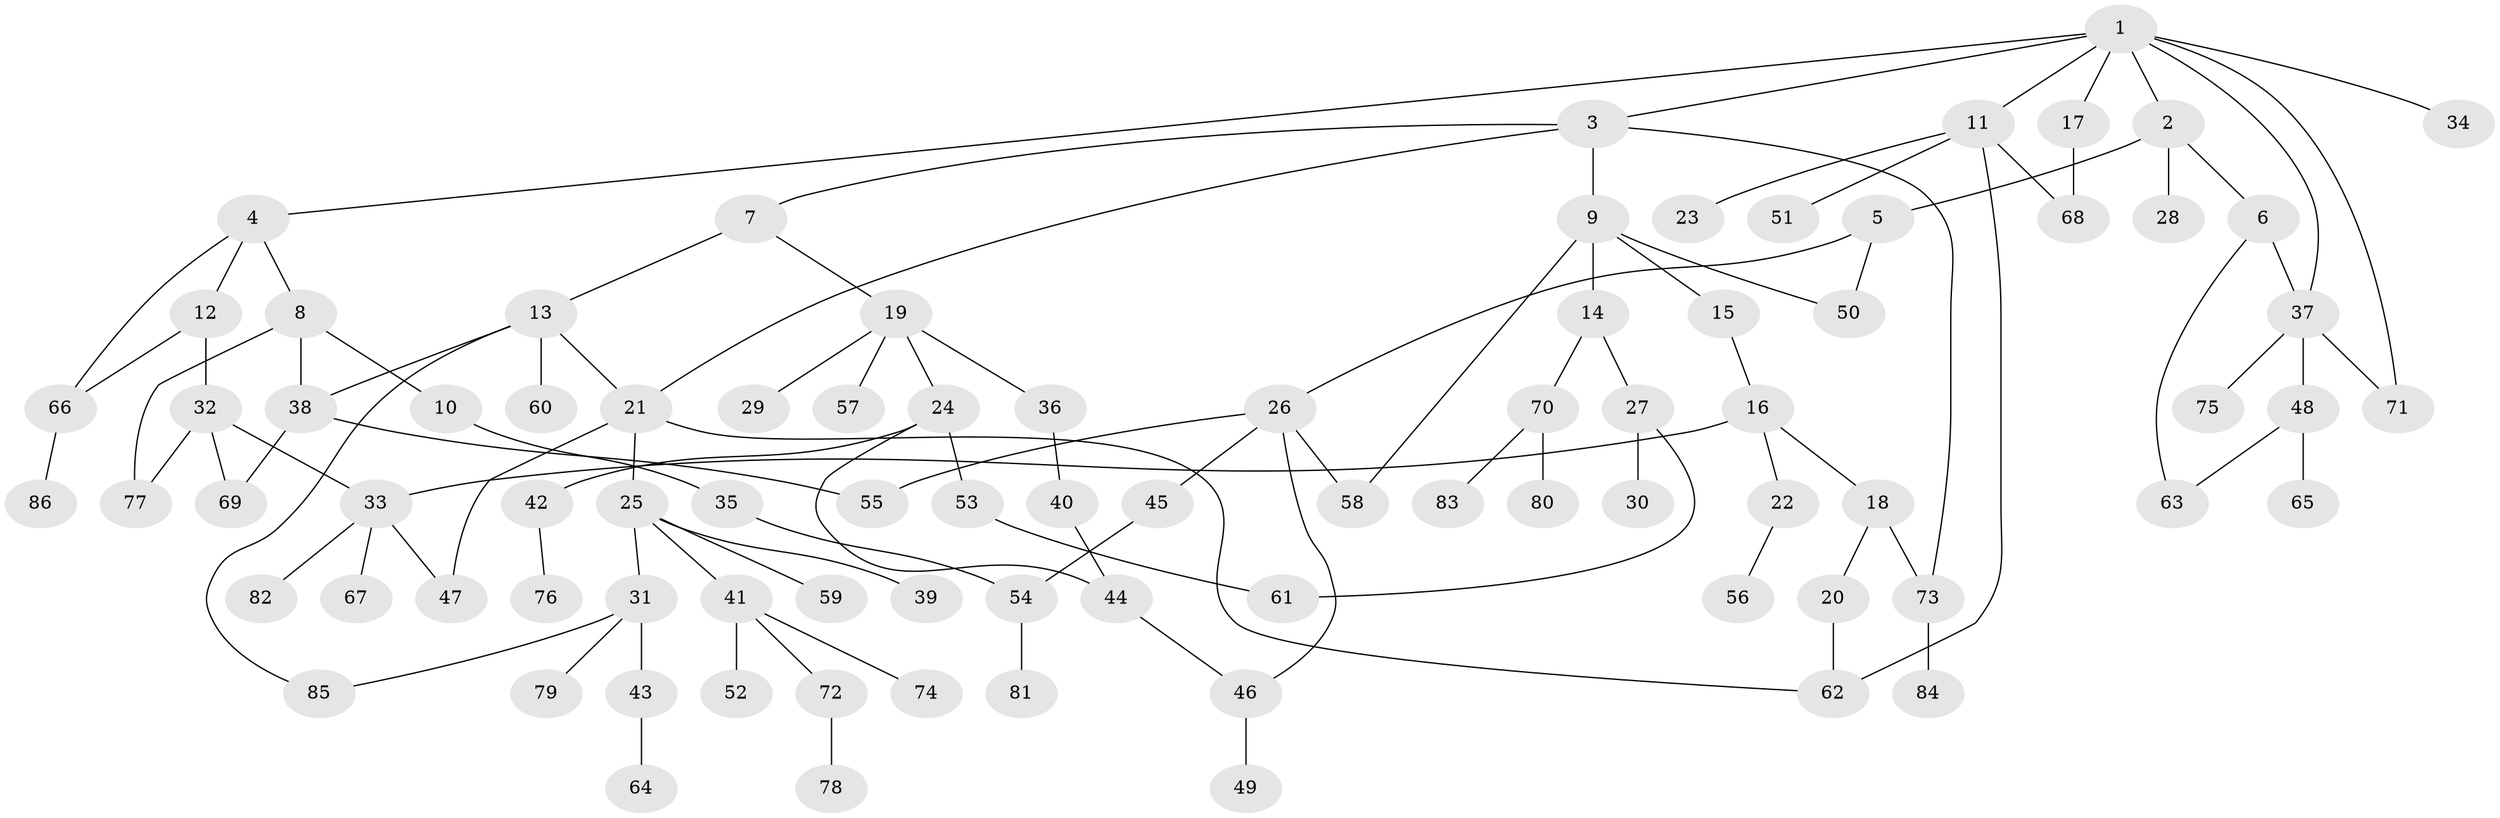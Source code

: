 // Generated by graph-tools (version 1.1) at 2025/13/03/09/25 04:13:31]
// undirected, 86 vertices, 107 edges
graph export_dot {
graph [start="1"]
  node [color=gray90,style=filled];
  1;
  2;
  3;
  4;
  5;
  6;
  7;
  8;
  9;
  10;
  11;
  12;
  13;
  14;
  15;
  16;
  17;
  18;
  19;
  20;
  21;
  22;
  23;
  24;
  25;
  26;
  27;
  28;
  29;
  30;
  31;
  32;
  33;
  34;
  35;
  36;
  37;
  38;
  39;
  40;
  41;
  42;
  43;
  44;
  45;
  46;
  47;
  48;
  49;
  50;
  51;
  52;
  53;
  54;
  55;
  56;
  57;
  58;
  59;
  60;
  61;
  62;
  63;
  64;
  65;
  66;
  67;
  68;
  69;
  70;
  71;
  72;
  73;
  74;
  75;
  76;
  77;
  78;
  79;
  80;
  81;
  82;
  83;
  84;
  85;
  86;
  1 -- 2;
  1 -- 3;
  1 -- 4;
  1 -- 11;
  1 -- 17;
  1 -- 34;
  1 -- 37;
  1 -- 71;
  2 -- 5;
  2 -- 6;
  2 -- 28;
  3 -- 7;
  3 -- 9;
  3 -- 21;
  3 -- 73;
  4 -- 8;
  4 -- 12;
  4 -- 66;
  5 -- 26;
  5 -- 50;
  6 -- 63;
  6 -- 37;
  7 -- 13;
  7 -- 19;
  8 -- 10;
  8 -- 38;
  8 -- 77;
  9 -- 14;
  9 -- 15;
  9 -- 50;
  9 -- 58;
  10 -- 35;
  11 -- 23;
  11 -- 51;
  11 -- 62;
  11 -- 68;
  12 -- 32;
  12 -- 66;
  13 -- 60;
  13 -- 85;
  13 -- 38;
  13 -- 21;
  14 -- 27;
  14 -- 70;
  15 -- 16;
  16 -- 18;
  16 -- 22;
  16 -- 33;
  17 -- 68;
  18 -- 20;
  18 -- 73;
  19 -- 24;
  19 -- 29;
  19 -- 36;
  19 -- 57;
  20 -- 62;
  21 -- 25;
  21 -- 47;
  21 -- 62;
  22 -- 56;
  24 -- 42;
  24 -- 53;
  24 -- 44;
  25 -- 31;
  25 -- 39;
  25 -- 41;
  25 -- 59;
  26 -- 45;
  26 -- 46;
  26 -- 55;
  26 -- 58;
  27 -- 30;
  27 -- 61;
  31 -- 43;
  31 -- 79;
  31 -- 85;
  32 -- 33;
  32 -- 77;
  32 -- 69;
  33 -- 67;
  33 -- 82;
  33 -- 47;
  35 -- 54;
  36 -- 40;
  37 -- 48;
  37 -- 71;
  37 -- 75;
  38 -- 69;
  38 -- 55;
  40 -- 44;
  41 -- 52;
  41 -- 72;
  41 -- 74;
  42 -- 76;
  43 -- 64;
  44 -- 46;
  45 -- 54;
  46 -- 49;
  48 -- 65;
  48 -- 63;
  53 -- 61;
  54 -- 81;
  66 -- 86;
  70 -- 80;
  70 -- 83;
  72 -- 78;
  73 -- 84;
}
